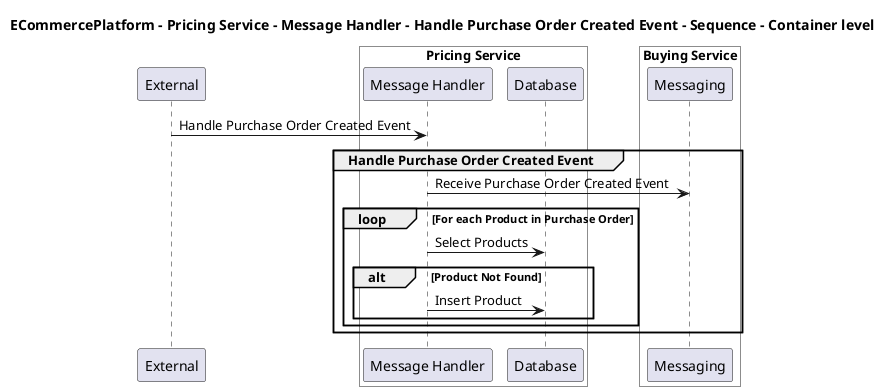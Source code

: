 @startuml

title ECommercePlatform - Pricing Service - Message Handler - Handle Purchase Order Created Event - Sequence - Container level

participant "External" as C4InterFlow.SoftwareSystems.ExternalSystem

box "Pricing Service" #White
    participant "Message Handler" as ECommercePlatform.SoftwareSystems.PricingService.Containers.MessageHandler
    participant "Database" as ECommercePlatform.SoftwareSystems.PricingService.Containers.Database
end box


box "Buying Service" #White
    participant "Messaging" as ECommercePlatform.SoftwareSystems.BuyingService.Containers.Messaging
end box


C4InterFlow.SoftwareSystems.ExternalSystem -> ECommercePlatform.SoftwareSystems.PricingService.Containers.MessageHandler : Handle Purchase Order Created Event
group Handle Purchase Order Created Event
ECommercePlatform.SoftwareSystems.PricingService.Containers.MessageHandler -> ECommercePlatform.SoftwareSystems.BuyingService.Containers.Messaging : Receive Purchase Order Created Event
loop For each Product in Purchase Order
ECommercePlatform.SoftwareSystems.PricingService.Containers.MessageHandler -> ECommercePlatform.SoftwareSystems.PricingService.Containers.Database : Select Products
alt Product Not Found
ECommercePlatform.SoftwareSystems.PricingService.Containers.MessageHandler -> ECommercePlatform.SoftwareSystems.PricingService.Containers.Database : Insert Product
end
end
end


@enduml
